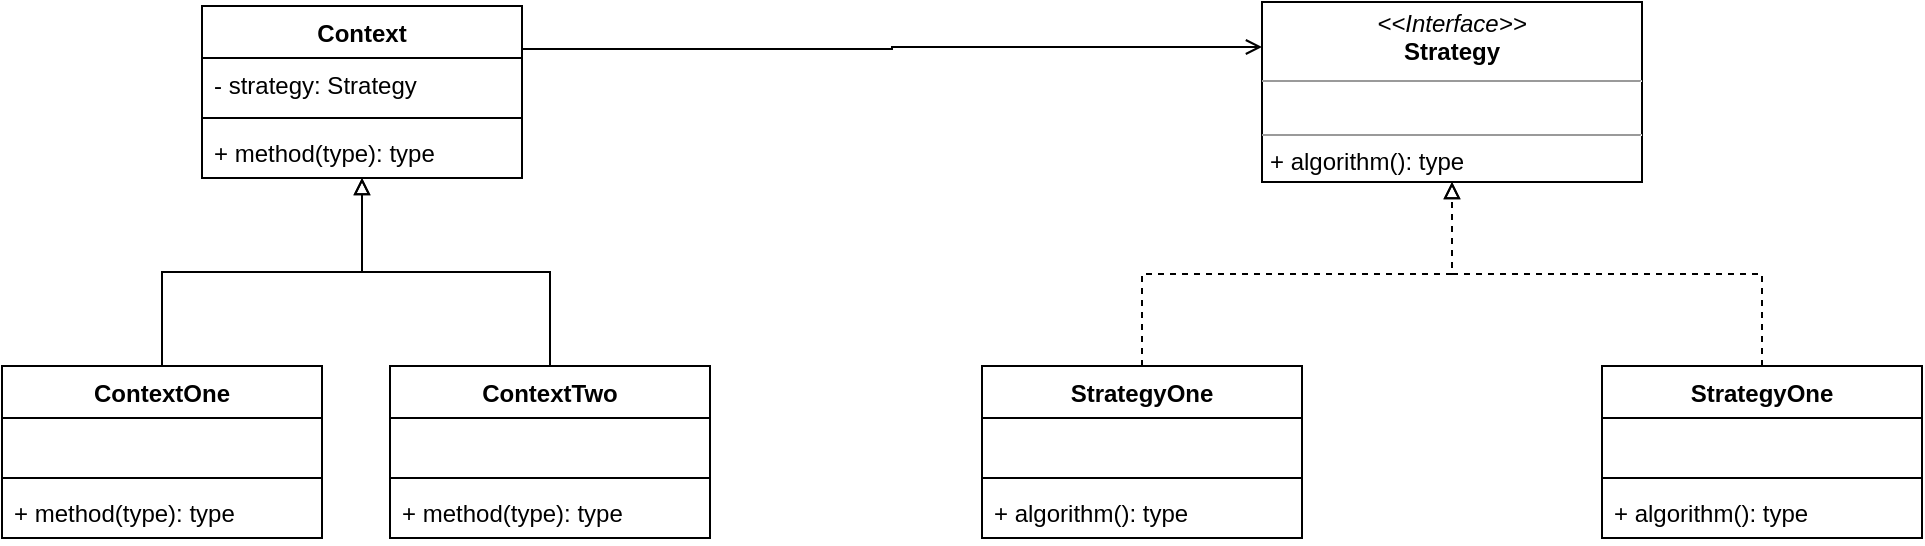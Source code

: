 <mxfile version="13.9.5" type="device" pages="3"><diagram id="C5RBs43oDa-KdzZeNtuy" name="Strategy Pattern"><mxGraphModel dx="1422" dy="862" grid="1" gridSize="10" guides="1" tooltips="1" connect="1" arrows="1" fold="1" page="1" pageScale="1" pageWidth="827" pageHeight="1169" math="0" shadow="0"><root><mxCell id="WIyWlLk6GJQsqaUBKTNV-0"/><mxCell id="WIyWlLk6GJQsqaUBKTNV-1" parent="WIyWlLk6GJQsqaUBKTNV-0"/><mxCell id="iZiwALdxPPnLoZYGHtGl-21" style="edgeStyle=orthogonalEdgeStyle;rounded=0;orthogonalLoop=1;jettySize=auto;html=1;exitX=1;exitY=0.25;exitDx=0;exitDy=0;entryX=0;entryY=0.25;entryDx=0;entryDy=0;endArrow=open;endFill=0;" edge="1" parent="WIyWlLk6GJQsqaUBKTNV-1" source="iZiwALdxPPnLoZYGHtGl-3" target="iZiwALdxPPnLoZYGHtGl-8"><mxGeometry relative="1" as="geometry"/></mxCell><mxCell id="iZiwALdxPPnLoZYGHtGl-3" value="Context" style="swimlane;fontStyle=1;align=center;verticalAlign=top;childLayout=stackLayout;horizontal=1;startSize=26;horizontalStack=0;resizeParent=1;resizeParentMax=0;resizeLast=0;collapsible=1;marginBottom=0;" vertex="1" parent="WIyWlLk6GJQsqaUBKTNV-1"><mxGeometry x="160" y="120" width="160" height="86" as="geometry"/></mxCell><mxCell id="iZiwALdxPPnLoZYGHtGl-4" value="- strategy: Strategy" style="text;strokeColor=none;fillColor=none;align=left;verticalAlign=top;spacingLeft=4;spacingRight=4;overflow=hidden;rotatable=0;points=[[0,0.5],[1,0.5]];portConstraint=eastwest;" vertex="1" parent="iZiwALdxPPnLoZYGHtGl-3"><mxGeometry y="26" width="160" height="26" as="geometry"/></mxCell><mxCell id="iZiwALdxPPnLoZYGHtGl-5" value="" style="line;strokeWidth=1;fillColor=none;align=left;verticalAlign=middle;spacingTop=-1;spacingLeft=3;spacingRight=3;rotatable=0;labelPosition=right;points=[];portConstraint=eastwest;" vertex="1" parent="iZiwALdxPPnLoZYGHtGl-3"><mxGeometry y="52" width="160" height="8" as="geometry"/></mxCell><mxCell id="iZiwALdxPPnLoZYGHtGl-6" value="+ method(type): type" style="text;strokeColor=none;fillColor=none;align=left;verticalAlign=top;spacingLeft=4;spacingRight=4;overflow=hidden;rotatable=0;points=[[0,0.5],[1,0.5]];portConstraint=eastwest;" vertex="1" parent="iZiwALdxPPnLoZYGHtGl-3"><mxGeometry y="60" width="160" height="26" as="geometry"/></mxCell><mxCell id="iZiwALdxPPnLoZYGHtGl-8" value="&lt;p style=&quot;margin: 0px ; margin-top: 4px ; text-align: center&quot;&gt;&lt;i&gt;&amp;lt;&amp;lt;Interface&amp;gt;&amp;gt;&lt;/i&gt;&lt;br&gt;&lt;b&gt;Strategy&lt;/b&gt;&lt;/p&gt;&lt;hr size=&quot;1&quot;&gt;&lt;p style=&quot;margin: 0px ; margin-left: 4px&quot;&gt;&lt;br&gt;&lt;/p&gt;&lt;hr size=&quot;1&quot;&gt;&lt;p style=&quot;margin: 0px ; margin-left: 4px&quot;&gt;+ algorithm(): type&lt;/p&gt;" style="verticalAlign=top;align=left;overflow=fill;fontSize=12;fontFamily=Helvetica;html=1;" vertex="1" parent="WIyWlLk6GJQsqaUBKTNV-1"><mxGeometry x="690" y="118" width="190" height="90" as="geometry"/></mxCell><mxCell id="iZiwALdxPPnLoZYGHtGl-32" style="edgeStyle=orthogonalEdgeStyle;rounded=0;orthogonalLoop=1;jettySize=auto;html=1;entryX=0.5;entryY=1;entryDx=0;entryDy=0;endArrow=block;endFill=0;dashed=1;" edge="1" parent="WIyWlLk6GJQsqaUBKTNV-1" source="iZiwALdxPPnLoZYGHtGl-12" target="iZiwALdxPPnLoZYGHtGl-8"><mxGeometry relative="1" as="geometry"/></mxCell><mxCell id="iZiwALdxPPnLoZYGHtGl-12" value="StrategyOne" style="swimlane;fontStyle=1;align=center;verticalAlign=top;childLayout=stackLayout;horizontal=1;startSize=26;horizontalStack=0;resizeParent=1;resizeParentMax=0;resizeLast=0;collapsible=1;marginBottom=0;" vertex="1" parent="WIyWlLk6GJQsqaUBKTNV-1"><mxGeometry x="550" y="300" width="160" height="86" as="geometry"/></mxCell><mxCell id="iZiwALdxPPnLoZYGHtGl-13" value=" " style="text;strokeColor=none;fillColor=none;align=left;verticalAlign=top;spacingLeft=4;spacingRight=4;overflow=hidden;rotatable=0;points=[[0,0.5],[1,0.5]];portConstraint=eastwest;" vertex="1" parent="iZiwALdxPPnLoZYGHtGl-12"><mxGeometry y="26" width="160" height="26" as="geometry"/></mxCell><mxCell id="iZiwALdxPPnLoZYGHtGl-14" value="" style="line;strokeWidth=1;fillColor=none;align=left;verticalAlign=middle;spacingTop=-1;spacingLeft=3;spacingRight=3;rotatable=0;labelPosition=right;points=[];portConstraint=eastwest;" vertex="1" parent="iZiwALdxPPnLoZYGHtGl-12"><mxGeometry y="52" width="160" height="8" as="geometry"/></mxCell><mxCell id="iZiwALdxPPnLoZYGHtGl-15" value="+ algorithm(): type" style="text;strokeColor=none;fillColor=none;align=left;verticalAlign=top;spacingLeft=4;spacingRight=4;overflow=hidden;rotatable=0;points=[[0,0.5],[1,0.5]];portConstraint=eastwest;" vertex="1" parent="iZiwALdxPPnLoZYGHtGl-12"><mxGeometry y="60" width="160" height="26" as="geometry"/></mxCell><mxCell id="iZiwALdxPPnLoZYGHtGl-33" style="edgeStyle=orthogonalEdgeStyle;rounded=0;orthogonalLoop=1;jettySize=auto;html=1;dashed=1;endArrow=block;endFill=0;" edge="1" parent="WIyWlLk6GJQsqaUBKTNV-1" source="iZiwALdxPPnLoZYGHtGl-16" target="iZiwALdxPPnLoZYGHtGl-8"><mxGeometry relative="1" as="geometry"/></mxCell><mxCell id="iZiwALdxPPnLoZYGHtGl-16" value="StrategyOne" style="swimlane;fontStyle=1;align=center;verticalAlign=top;childLayout=stackLayout;horizontal=1;startSize=26;horizontalStack=0;resizeParent=1;resizeParentMax=0;resizeLast=0;collapsible=1;marginBottom=0;" vertex="1" parent="WIyWlLk6GJQsqaUBKTNV-1"><mxGeometry x="860" y="300" width="160" height="86" as="geometry"/></mxCell><mxCell id="iZiwALdxPPnLoZYGHtGl-17" value=" " style="text;strokeColor=none;fillColor=none;align=left;verticalAlign=top;spacingLeft=4;spacingRight=4;overflow=hidden;rotatable=0;points=[[0,0.5],[1,0.5]];portConstraint=eastwest;" vertex="1" parent="iZiwALdxPPnLoZYGHtGl-16"><mxGeometry y="26" width="160" height="26" as="geometry"/></mxCell><mxCell id="iZiwALdxPPnLoZYGHtGl-18" value="" style="line;strokeWidth=1;fillColor=none;align=left;verticalAlign=middle;spacingTop=-1;spacingLeft=3;spacingRight=3;rotatable=0;labelPosition=right;points=[];portConstraint=eastwest;" vertex="1" parent="iZiwALdxPPnLoZYGHtGl-16"><mxGeometry y="52" width="160" height="8" as="geometry"/></mxCell><mxCell id="iZiwALdxPPnLoZYGHtGl-19" value="+ algorithm(): type" style="text;strokeColor=none;fillColor=none;align=left;verticalAlign=top;spacingLeft=4;spacingRight=4;overflow=hidden;rotatable=0;points=[[0,0.5],[1,0.5]];portConstraint=eastwest;" vertex="1" parent="iZiwALdxPPnLoZYGHtGl-16"><mxGeometry y="60" width="160" height="26" as="geometry"/></mxCell><mxCell id="iZiwALdxPPnLoZYGHtGl-34" style="edgeStyle=orthogonalEdgeStyle;rounded=0;orthogonalLoop=1;jettySize=auto;html=1;endArrow=block;endFill=0;" edge="1" parent="WIyWlLk6GJQsqaUBKTNV-1" source="iZiwALdxPPnLoZYGHtGl-22" target="iZiwALdxPPnLoZYGHtGl-3"><mxGeometry relative="1" as="geometry"/></mxCell><mxCell id="iZiwALdxPPnLoZYGHtGl-22" value="ContextOne" style="swimlane;fontStyle=1;align=center;verticalAlign=top;childLayout=stackLayout;horizontal=1;startSize=26;horizontalStack=0;resizeParent=1;resizeParentMax=0;resizeLast=0;collapsible=1;marginBottom=0;" vertex="1" parent="WIyWlLk6GJQsqaUBKTNV-1"><mxGeometry x="60" y="300" width="160" height="86" as="geometry"/></mxCell><mxCell id="iZiwALdxPPnLoZYGHtGl-23" value=" " style="text;strokeColor=none;fillColor=none;align=left;verticalAlign=top;spacingLeft=4;spacingRight=4;overflow=hidden;rotatable=0;points=[[0,0.5],[1,0.5]];portConstraint=eastwest;" vertex="1" parent="iZiwALdxPPnLoZYGHtGl-22"><mxGeometry y="26" width="160" height="26" as="geometry"/></mxCell><mxCell id="iZiwALdxPPnLoZYGHtGl-24" value="" style="line;strokeWidth=1;fillColor=none;align=left;verticalAlign=middle;spacingTop=-1;spacingLeft=3;spacingRight=3;rotatable=0;labelPosition=right;points=[];portConstraint=eastwest;" vertex="1" parent="iZiwALdxPPnLoZYGHtGl-22"><mxGeometry y="52" width="160" height="8" as="geometry"/></mxCell><mxCell id="iZiwALdxPPnLoZYGHtGl-25" value="+ method(type): type" style="text;strokeColor=none;fillColor=none;align=left;verticalAlign=top;spacingLeft=4;spacingRight=4;overflow=hidden;rotatable=0;points=[[0,0.5],[1,0.5]];portConstraint=eastwest;" vertex="1" parent="iZiwALdxPPnLoZYGHtGl-22"><mxGeometry y="60" width="160" height="26" as="geometry"/></mxCell><mxCell id="iZiwALdxPPnLoZYGHtGl-35" style="edgeStyle=orthogonalEdgeStyle;rounded=0;orthogonalLoop=1;jettySize=auto;html=1;endArrow=block;endFill=0;" edge="1" parent="WIyWlLk6GJQsqaUBKTNV-1" source="iZiwALdxPPnLoZYGHtGl-26" target="iZiwALdxPPnLoZYGHtGl-3"><mxGeometry relative="1" as="geometry"/></mxCell><mxCell id="iZiwALdxPPnLoZYGHtGl-26" value="ContextTwo" style="swimlane;fontStyle=1;align=center;verticalAlign=top;childLayout=stackLayout;horizontal=1;startSize=26;horizontalStack=0;resizeParent=1;resizeParentMax=0;resizeLast=0;collapsible=1;marginBottom=0;" vertex="1" parent="WIyWlLk6GJQsqaUBKTNV-1"><mxGeometry x="254" y="300" width="160" height="86" as="geometry"/></mxCell><mxCell id="iZiwALdxPPnLoZYGHtGl-27" value=" " style="text;strokeColor=none;fillColor=none;align=left;verticalAlign=top;spacingLeft=4;spacingRight=4;overflow=hidden;rotatable=0;points=[[0,0.5],[1,0.5]];portConstraint=eastwest;" vertex="1" parent="iZiwALdxPPnLoZYGHtGl-26"><mxGeometry y="26" width="160" height="26" as="geometry"/></mxCell><mxCell id="iZiwALdxPPnLoZYGHtGl-28" value="" style="line;strokeWidth=1;fillColor=none;align=left;verticalAlign=middle;spacingTop=-1;spacingLeft=3;spacingRight=3;rotatable=0;labelPosition=right;points=[];portConstraint=eastwest;" vertex="1" parent="iZiwALdxPPnLoZYGHtGl-26"><mxGeometry y="52" width="160" height="8" as="geometry"/></mxCell><mxCell id="iZiwALdxPPnLoZYGHtGl-29" value="+ method(type): type" style="text;strokeColor=none;fillColor=none;align=left;verticalAlign=top;spacingLeft=4;spacingRight=4;overflow=hidden;rotatable=0;points=[[0,0.5],[1,0.5]];portConstraint=eastwest;" vertex="1" parent="iZiwALdxPPnLoZYGHtGl-26"><mxGeometry y="60" width="160" height="26" as="geometry"/></mxCell></root></mxGraphModel></diagram><diagram id="07uPT4slVlsc3YtwuGfT" name="Observer Pattern"><mxGraphModel dx="1422" dy="862" grid="1" gridSize="10" guides="1" tooltips="1" connect="1" arrows="1" fold="1" page="1" pageScale="1" pageWidth="850" pageHeight="1100" math="0" shadow="0"><root><mxCell id="rlRQJaaHPY9LYcp6k-jz-0"/><mxCell id="rlRQJaaHPY9LYcp6k-jz-1" parent="rlRQJaaHPY9LYcp6k-jz-0"/><mxCell id="rlRQJaaHPY9LYcp6k-jz-29" style="edgeStyle=orthogonalEdgeStyle;rounded=0;orthogonalLoop=1;jettySize=auto;html=1;endArrow=block;endFill=1;" edge="1" parent="rlRQJaaHPY9LYcp6k-jz-1" source="rlRQJaaHPY9LYcp6k-jz-3" target="rlRQJaaHPY9LYcp6k-jz-18"><mxGeometry relative="1" as="geometry"/></mxCell><mxCell id="rlRQJaaHPY9LYcp6k-jz-3" value="&lt;&lt;interface&gt;&gt;&#10;Subject" style="swimlane;fontStyle=1;align=center;verticalAlign=top;childLayout=stackLayout;horizontal=1;startSize=40;horizontalStack=0;resizeParent=1;resizeParentMax=0;resizeLast=0;collapsible=1;marginBottom=0;" vertex="1" parent="rlRQJaaHPY9LYcp6k-jz-1"><mxGeometry x="120" y="120" width="160" height="118" as="geometry"/></mxCell><mxCell id="rlRQJaaHPY9LYcp6k-jz-6" value="+ registerObserver()" style="text;strokeColor=none;fillColor=none;align=left;verticalAlign=top;spacingLeft=4;spacingRight=4;overflow=hidden;rotatable=0;points=[[0,0.5],[1,0.5]];portConstraint=eastwest;" vertex="1" parent="rlRQJaaHPY9LYcp6k-jz-3"><mxGeometry y="40" width="160" height="26" as="geometry"/></mxCell><mxCell id="rlRQJaaHPY9LYcp6k-jz-7" value="+ removeObserver()" style="text;strokeColor=none;fillColor=none;align=left;verticalAlign=top;spacingLeft=4;spacingRight=4;overflow=hidden;rotatable=0;points=[[0,0.5],[1,0.5]];portConstraint=eastwest;" vertex="1" parent="rlRQJaaHPY9LYcp6k-jz-3"><mxGeometry y="66" width="160" height="26" as="geometry"/></mxCell><mxCell id="rlRQJaaHPY9LYcp6k-jz-8" value="+ notifyObservers()" style="text;strokeColor=none;fillColor=none;align=left;verticalAlign=top;spacingLeft=4;spacingRight=4;overflow=hidden;rotatable=0;points=[[0,0.5],[1,0.5]];portConstraint=eastwest;" vertex="1" parent="rlRQJaaHPY9LYcp6k-jz-3"><mxGeometry y="92" width="160" height="26" as="geometry"/></mxCell><mxCell id="rlRQJaaHPY9LYcp6k-jz-27" style="edgeStyle=orthogonalEdgeStyle;rounded=0;orthogonalLoop=1;jettySize=auto;html=1;endArrow=block;endFill=0;dashed=1;" edge="1" parent="rlRQJaaHPY9LYcp6k-jz-1" source="rlRQJaaHPY9LYcp6k-jz-9" target="rlRQJaaHPY9LYcp6k-jz-3"><mxGeometry relative="1" as="geometry"/></mxCell><mxCell id="rlRQJaaHPY9LYcp6k-jz-9" value="ConcreteSubject" style="swimlane;fontStyle=1;align=center;verticalAlign=top;childLayout=stackLayout;horizontal=1;startSize=26;horizontalStack=0;resizeParent=1;resizeParentMax=0;resizeLast=0;collapsible=1;marginBottom=0;" vertex="1" parent="rlRQJaaHPY9LYcp6k-jz-1"><mxGeometry x="120" y="320" width="160" height="190" as="geometry"/></mxCell><mxCell id="rlRQJaaHPY9LYcp6k-jz-10" value="- field: type" style="text;strokeColor=none;fillColor=none;align=left;verticalAlign=top;spacingLeft=4;spacingRight=4;overflow=hidden;rotatable=0;points=[[0,0.5],[1,0.5]];portConstraint=eastwest;" vertex="1" parent="rlRQJaaHPY9LYcp6k-jz-9"><mxGeometry y="26" width="160" height="26" as="geometry"/></mxCell><mxCell id="rlRQJaaHPY9LYcp6k-jz-11" value="" style="line;strokeWidth=1;fillColor=none;align=left;verticalAlign=middle;spacingTop=-1;spacingLeft=3;spacingRight=3;rotatable=0;labelPosition=right;points=[];portConstraint=eastwest;" vertex="1" parent="rlRQJaaHPY9LYcp6k-jz-9"><mxGeometry y="52" width="160" height="8" as="geometry"/></mxCell><mxCell id="rlRQJaaHPY9LYcp6k-jz-13" value="+ registerObserver()" style="text;strokeColor=none;fillColor=none;align=left;verticalAlign=top;spacingLeft=4;spacingRight=4;overflow=hidden;rotatable=0;points=[[0,0.5],[1,0.5]];portConstraint=eastwest;" vertex="1" parent="rlRQJaaHPY9LYcp6k-jz-9"><mxGeometry y="60" width="160" height="26" as="geometry"/></mxCell><mxCell id="rlRQJaaHPY9LYcp6k-jz-15" value="+ notifyObservers()" style="text;strokeColor=none;fillColor=none;align=left;verticalAlign=top;spacingLeft=4;spacingRight=4;overflow=hidden;rotatable=0;points=[[0,0.5],[1,0.5]];portConstraint=eastwest;" vertex="1" parent="rlRQJaaHPY9LYcp6k-jz-9"><mxGeometry y="86" width="160" height="26" as="geometry"/></mxCell><mxCell id="rlRQJaaHPY9LYcp6k-jz-14" value="+ removeObserver()" style="text;strokeColor=none;fillColor=none;align=left;verticalAlign=top;spacingLeft=4;spacingRight=4;overflow=hidden;rotatable=0;points=[[0,0.5],[1,0.5]];portConstraint=eastwest;" vertex="1" parent="rlRQJaaHPY9LYcp6k-jz-9"><mxGeometry y="112" width="160" height="26" as="geometry"/></mxCell><mxCell id="rlRQJaaHPY9LYcp6k-jz-16" value="+ getState()" style="text;strokeColor=none;fillColor=none;align=left;verticalAlign=top;spacingLeft=4;spacingRight=4;overflow=hidden;rotatable=0;points=[[0,0.5],[1,0.5]];portConstraint=eastwest;" vertex="1" parent="rlRQJaaHPY9LYcp6k-jz-9"><mxGeometry y="138" width="160" height="26" as="geometry"/></mxCell><mxCell id="rlRQJaaHPY9LYcp6k-jz-17" value="+ setState()" style="text;strokeColor=none;fillColor=none;align=left;verticalAlign=top;spacingLeft=4;spacingRight=4;overflow=hidden;rotatable=0;points=[[0,0.5],[1,0.5]];portConstraint=eastwest;" vertex="1" parent="rlRQJaaHPY9LYcp6k-jz-9"><mxGeometry y="164" width="160" height="26" as="geometry"/></mxCell><mxCell id="rlRQJaaHPY9LYcp6k-jz-18" value="&lt;&lt;interface&gt;&gt;&#10;Observer" style="swimlane;fontStyle=1;align=center;verticalAlign=top;childLayout=stackLayout;horizontal=1;startSize=40;horizontalStack=0;resizeParent=1;resizeParentMax=0;resizeLast=0;collapsible=1;marginBottom=0;" vertex="1" parent="rlRQJaaHPY9LYcp6k-jz-1"><mxGeometry x="400" y="146" width="160" height="66" as="geometry"/></mxCell><mxCell id="rlRQJaaHPY9LYcp6k-jz-19" value="+ update()" style="text;strokeColor=none;fillColor=none;align=left;verticalAlign=top;spacingLeft=4;spacingRight=4;overflow=hidden;rotatable=0;points=[[0,0.5],[1,0.5]];portConstraint=eastwest;" vertex="1" parent="rlRQJaaHPY9LYcp6k-jz-18"><mxGeometry y="40" width="160" height="26" as="geometry"/></mxCell><mxCell id="rlRQJaaHPY9LYcp6k-jz-28" style="edgeStyle=orthogonalEdgeStyle;rounded=0;orthogonalLoop=1;jettySize=auto;html=1;endArrow=block;endFill=0;dashed=1;" edge="1" parent="rlRQJaaHPY9LYcp6k-jz-1" source="rlRQJaaHPY9LYcp6k-jz-22" target="rlRQJaaHPY9LYcp6k-jz-18"><mxGeometry relative="1" as="geometry"/></mxCell><mxCell id="rlRQJaaHPY9LYcp6k-jz-22" value="ConcreteObserver" style="swimlane;fontStyle=1;align=center;verticalAlign=top;childLayout=stackLayout;horizontal=1;startSize=26;horizontalStack=0;resizeParent=1;resizeParentMax=0;resizeLast=0;collapsible=1;marginBottom=0;" vertex="1" parent="rlRQJaaHPY9LYcp6k-jz-1"><mxGeometry x="400" y="372" width="160" height="86" as="geometry"/></mxCell><mxCell id="rlRQJaaHPY9LYcp6k-jz-23" value="+ field: type" style="text;strokeColor=none;fillColor=none;align=left;verticalAlign=top;spacingLeft=4;spacingRight=4;overflow=hidden;rotatable=0;points=[[0,0.5],[1,0.5]];portConstraint=eastwest;" vertex="1" parent="rlRQJaaHPY9LYcp6k-jz-22"><mxGeometry y="26" width="160" height="26" as="geometry"/></mxCell><mxCell id="rlRQJaaHPY9LYcp6k-jz-24" value="" style="line;strokeWidth=1;fillColor=none;align=left;verticalAlign=middle;spacingTop=-1;spacingLeft=3;spacingRight=3;rotatable=0;labelPosition=right;points=[];portConstraint=eastwest;" vertex="1" parent="rlRQJaaHPY9LYcp6k-jz-22"><mxGeometry y="52" width="160" height="8" as="geometry"/></mxCell><mxCell id="rlRQJaaHPY9LYcp6k-jz-26" value="+ update()" style="text;strokeColor=none;fillColor=none;align=left;verticalAlign=top;spacingLeft=4;spacingRight=4;overflow=hidden;rotatable=0;points=[[0,0.5],[1,0.5]];portConstraint=eastwest;" vertex="1" parent="rlRQJaaHPY9LYcp6k-jz-22"><mxGeometry y="60" width="160" height="26" as="geometry"/></mxCell><mxCell id="rlRQJaaHPY9LYcp6k-jz-30" style="edgeStyle=orthogonalEdgeStyle;rounded=0;orthogonalLoop=1;jettySize=auto;html=1;endArrow=block;endFill=1;" edge="1" parent="rlRQJaaHPY9LYcp6k-jz-1" source="rlRQJaaHPY9LYcp6k-jz-23" target="rlRQJaaHPY9LYcp6k-jz-9"><mxGeometry relative="1" as="geometry"/></mxCell></root></mxGraphModel></diagram><diagram id="-oULLTNjq82H0S1i6XXH" name="Decorator Pattern"><mxGraphModel dx="1422" dy="862" grid="1" gridSize="10" guides="1" tooltips="1" connect="1" arrows="1" fold="1" page="1" pageScale="1" pageWidth="850" pageHeight="1100" math="0" shadow="0"><root><mxCell id="-GdxyvS32-l-k-dVoX2K-0"/><mxCell id="-GdxyvS32-l-k-dVoX2K-1" parent="-GdxyvS32-l-k-dVoX2K-0"/><mxCell id="-GdxyvS32-l-k-dVoX2K-2" value="&lt;&lt;interface&gt;&gt;&#10;Component" style="swimlane;fontStyle=1;align=center;verticalAlign=top;childLayout=stackLayout;horizontal=1;startSize=40;horizontalStack=0;resizeParent=1;resizeParentMax=0;resizeLast=0;collapsible=1;marginBottom=0;" vertex="1" parent="-GdxyvS32-l-k-dVoX2K-1"><mxGeometry x="200" y="160" width="160" height="100" as="geometry"/></mxCell><mxCell id="-GdxyvS32-l-k-dVoX2K-3" value=" " style="text;strokeColor=none;fillColor=none;align=left;verticalAlign=top;spacingLeft=4;spacingRight=4;overflow=hidden;rotatable=0;points=[[0,0.5],[1,0.5]];portConstraint=eastwest;" vertex="1" parent="-GdxyvS32-l-k-dVoX2K-2"><mxGeometry y="40" width="160" height="26" as="geometry"/></mxCell><mxCell id="-GdxyvS32-l-k-dVoX2K-4" value="" style="line;strokeWidth=1;fillColor=none;align=left;verticalAlign=middle;spacingTop=-1;spacingLeft=3;spacingRight=3;rotatable=0;labelPosition=right;points=[];portConstraint=eastwest;" vertex="1" parent="-GdxyvS32-l-k-dVoX2K-2"><mxGeometry y="66" width="160" height="8" as="geometry"/></mxCell><mxCell id="-GdxyvS32-l-k-dVoX2K-5" value="+ doOperator()" style="text;strokeColor=none;fillColor=none;align=left;verticalAlign=top;spacingLeft=4;spacingRight=4;overflow=hidden;rotatable=0;points=[[0,0.5],[1,0.5]];portConstraint=eastwest;" vertex="1" parent="-GdxyvS32-l-k-dVoX2K-2"><mxGeometry y="74" width="160" height="26" as="geometry"/></mxCell><mxCell id="-GdxyvS32-l-k-dVoX2K-22" style="edgeStyle=orthogonalEdgeStyle;rounded=0;orthogonalLoop=1;jettySize=auto;html=1;endArrow=block;endFill=0;dashed=1;" edge="1" parent="-GdxyvS32-l-k-dVoX2K-1" source="-GdxyvS32-l-k-dVoX2K-6" target="-GdxyvS32-l-k-dVoX2K-2"><mxGeometry relative="1" as="geometry"/></mxCell><mxCell id="-GdxyvS32-l-k-dVoX2K-6" value="ConcreteComponent" style="swimlane;fontStyle=1;align=center;verticalAlign=top;childLayout=stackLayout;horizontal=1;startSize=30;horizontalStack=0;resizeParent=1;resizeParentMax=0;resizeLast=0;collapsible=1;marginBottom=0;" vertex="1" parent="-GdxyvS32-l-k-dVoX2K-1"><mxGeometry x="40" y="360" width="160" height="90" as="geometry"/></mxCell><mxCell id="-GdxyvS32-l-k-dVoX2K-7" value=" " style="text;strokeColor=none;fillColor=none;align=left;verticalAlign=top;spacingLeft=4;spacingRight=4;overflow=hidden;rotatable=0;points=[[0,0.5],[1,0.5]];portConstraint=eastwest;" vertex="1" parent="-GdxyvS32-l-k-dVoX2K-6"><mxGeometry y="30" width="160" height="26" as="geometry"/></mxCell><mxCell id="-GdxyvS32-l-k-dVoX2K-8" value="" style="line;strokeWidth=1;fillColor=none;align=left;verticalAlign=middle;spacingTop=-1;spacingLeft=3;spacingRight=3;rotatable=0;labelPosition=right;points=[];portConstraint=eastwest;" vertex="1" parent="-GdxyvS32-l-k-dVoX2K-6"><mxGeometry y="56" width="160" height="8" as="geometry"/></mxCell><mxCell id="-GdxyvS32-l-k-dVoX2K-9" value="+ doOperator()" style="text;strokeColor=none;fillColor=none;align=left;verticalAlign=top;spacingLeft=4;spacingRight=4;overflow=hidden;rotatable=0;points=[[0,0.5],[1,0.5]];portConstraint=eastwest;" vertex="1" parent="-GdxyvS32-l-k-dVoX2K-6"><mxGeometry y="64" width="160" height="26" as="geometry"/></mxCell><mxCell id="-GdxyvS32-l-k-dVoX2K-23" style="edgeStyle=orthogonalEdgeStyle;rounded=0;orthogonalLoop=1;jettySize=auto;html=1;dashed=1;endArrow=block;endFill=0;" edge="1" parent="-GdxyvS32-l-k-dVoX2K-1" source="-GdxyvS32-l-k-dVoX2K-10" target="-GdxyvS32-l-k-dVoX2K-2"><mxGeometry relative="1" as="geometry"/></mxCell><mxCell id="-GdxyvS32-l-k-dVoX2K-10" value="Decorator" style="swimlane;fontStyle=1;align=center;verticalAlign=top;childLayout=stackLayout;horizontal=1;startSize=30;horizontalStack=0;resizeParent=1;resizeParentMax=0;resizeLast=0;collapsible=1;marginBottom=0;" vertex="1" parent="-GdxyvS32-l-k-dVoX2K-1"><mxGeometry x="360" y="360" width="160" height="90" as="geometry"/></mxCell><mxCell id="-GdxyvS32-l-k-dVoX2K-11" value="- wrapee: Component" style="text;strokeColor=none;fillColor=none;align=left;verticalAlign=top;spacingLeft=4;spacingRight=4;overflow=hidden;rotatable=0;points=[[0,0.5],[1,0.5]];portConstraint=eastwest;" vertex="1" parent="-GdxyvS32-l-k-dVoX2K-10"><mxGeometry y="30" width="160" height="26" as="geometry"/></mxCell><mxCell id="-GdxyvS32-l-k-dVoX2K-12" value="" style="line;strokeWidth=1;fillColor=none;align=left;verticalAlign=middle;spacingTop=-1;spacingLeft=3;spacingRight=3;rotatable=0;labelPosition=right;points=[];portConstraint=eastwest;" vertex="1" parent="-GdxyvS32-l-k-dVoX2K-10"><mxGeometry y="56" width="160" height="8" as="geometry"/></mxCell><mxCell id="-GdxyvS32-l-k-dVoX2K-13" value="+ doOperator()" style="text;strokeColor=none;fillColor=none;align=left;verticalAlign=top;spacingLeft=4;spacingRight=4;overflow=hidden;rotatable=0;points=[[0,0.5],[1,0.5]];portConstraint=eastwest;" vertex="1" parent="-GdxyvS32-l-k-dVoX2K-10"><mxGeometry y="64" width="160" height="26" as="geometry"/></mxCell><mxCell id="-GdxyvS32-l-k-dVoX2K-25" style="edgeStyle=orthogonalEdgeStyle;rounded=0;orthogonalLoop=1;jettySize=auto;html=1;endArrow=block;endFill=0;" edge="1" parent="-GdxyvS32-l-k-dVoX2K-1" source="-GdxyvS32-l-k-dVoX2K-14" target="-GdxyvS32-l-k-dVoX2K-10"><mxGeometry relative="1" as="geometry"/></mxCell><mxCell id="-GdxyvS32-l-k-dVoX2K-14" value="ConcreteDecorator" style="swimlane;fontStyle=1;align=center;verticalAlign=top;childLayout=stackLayout;horizontal=1;startSize=30;horizontalStack=0;resizeParent=1;resizeParentMax=0;resizeLast=0;collapsible=1;marginBottom=0;" vertex="1" parent="-GdxyvS32-l-k-dVoX2K-1"><mxGeometry x="200" y="520" width="160" height="90" as="geometry"/></mxCell><mxCell id="-GdxyvS32-l-k-dVoX2K-15" value=" " style="text;strokeColor=none;fillColor=none;align=left;verticalAlign=top;spacingLeft=4;spacingRight=4;overflow=hidden;rotatable=0;points=[[0,0.5],[1,0.5]];portConstraint=eastwest;" vertex="1" parent="-GdxyvS32-l-k-dVoX2K-14"><mxGeometry y="30" width="160" height="26" as="geometry"/></mxCell><mxCell id="-GdxyvS32-l-k-dVoX2K-16" value="" style="line;strokeWidth=1;fillColor=none;align=left;verticalAlign=middle;spacingTop=-1;spacingLeft=3;spacingRight=3;rotatable=0;labelPosition=right;points=[];portConstraint=eastwest;" vertex="1" parent="-GdxyvS32-l-k-dVoX2K-14"><mxGeometry y="56" width="160" height="8" as="geometry"/></mxCell><mxCell id="-GdxyvS32-l-k-dVoX2K-17" value="+ doOperator()" style="text;strokeColor=none;fillColor=none;align=left;verticalAlign=top;spacingLeft=4;spacingRight=4;overflow=hidden;rotatable=0;points=[[0,0.5],[1,0.5]];portConstraint=eastwest;" vertex="1" parent="-GdxyvS32-l-k-dVoX2K-14"><mxGeometry y="64" width="160" height="26" as="geometry"/></mxCell><mxCell id="-GdxyvS32-l-k-dVoX2K-26" style="edgeStyle=orthogonalEdgeStyle;rounded=0;orthogonalLoop=1;jettySize=auto;html=1;endArrow=block;endFill=0;" edge="1" parent="-GdxyvS32-l-k-dVoX2K-1" source="-GdxyvS32-l-k-dVoX2K-18" target="-GdxyvS32-l-k-dVoX2K-10"><mxGeometry relative="1" as="geometry"/></mxCell><mxCell id="-GdxyvS32-l-k-dVoX2K-18" value="ConcreteDecorator" style="swimlane;fontStyle=1;align=center;verticalAlign=top;childLayout=stackLayout;horizontal=1;startSize=30;horizontalStack=0;resizeParent=1;resizeParentMax=0;resizeLast=0;collapsible=1;marginBottom=0;" vertex="1" parent="-GdxyvS32-l-k-dVoX2K-1"><mxGeometry x="520" y="520" width="160" height="90" as="geometry"/></mxCell><mxCell id="-GdxyvS32-l-k-dVoX2K-19" value=" " style="text;strokeColor=none;fillColor=none;align=left;verticalAlign=top;spacingLeft=4;spacingRight=4;overflow=hidden;rotatable=0;points=[[0,0.5],[1,0.5]];portConstraint=eastwest;" vertex="1" parent="-GdxyvS32-l-k-dVoX2K-18"><mxGeometry y="30" width="160" height="26" as="geometry"/></mxCell><mxCell id="-GdxyvS32-l-k-dVoX2K-20" value="" style="line;strokeWidth=1;fillColor=none;align=left;verticalAlign=middle;spacingTop=-1;spacingLeft=3;spacingRight=3;rotatable=0;labelPosition=right;points=[];portConstraint=eastwest;" vertex="1" parent="-GdxyvS32-l-k-dVoX2K-18"><mxGeometry y="56" width="160" height="8" as="geometry"/></mxCell><mxCell id="-GdxyvS32-l-k-dVoX2K-21" value="+ doOperator()" style="text;strokeColor=none;fillColor=none;align=left;verticalAlign=top;spacingLeft=4;spacingRight=4;overflow=hidden;rotatable=0;points=[[0,0.5],[1,0.5]];portConstraint=eastwest;" vertex="1" parent="-GdxyvS32-l-k-dVoX2K-18"><mxGeometry y="64" width="160" height="26" as="geometry"/></mxCell><mxCell id="-GdxyvS32-l-k-dVoX2K-24" value="" style="endArrow=diamondThin;endFill=0;endSize=24;html=1;entryX=0.75;entryY=0;entryDx=0;entryDy=0;exitX=1;exitY=0.5;exitDx=0;exitDy=0;" edge="1" parent="-GdxyvS32-l-k-dVoX2K-1" source="-GdxyvS32-l-k-dVoX2K-3" target="-GdxyvS32-l-k-dVoX2K-10"><mxGeometry width="160" relative="1" as="geometry"><mxPoint x="490" y="250" as="sourcePoint"/><mxPoint x="650" y="250" as="targetPoint"/><Array as="points"><mxPoint x="480" y="213"/></Array></mxGeometry></mxCell></root></mxGraphModel></diagram></mxfile>